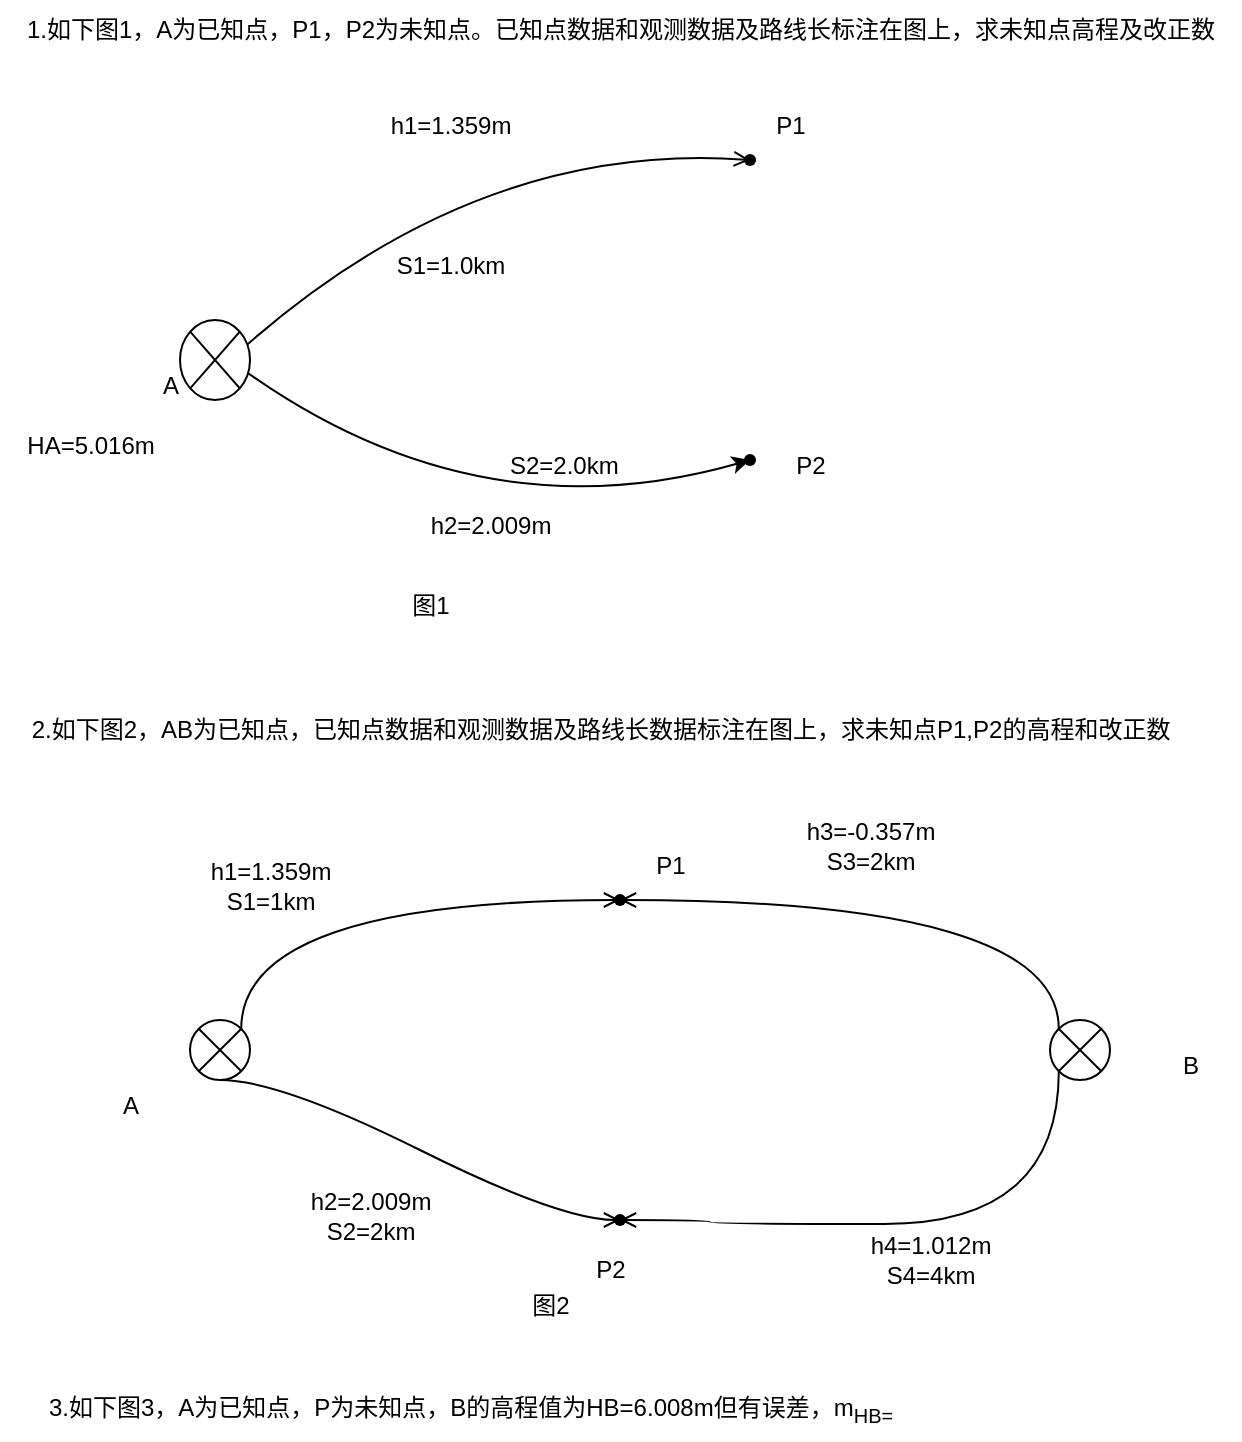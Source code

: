 <mxfile version="24.6.4" type="github">
  <diagram name="第 1 页" id="YN24YRbw4lxffczu_oOs">
    <mxGraphModel dx="1002" dy="569" grid="1" gridSize="10" guides="1" tooltips="1" connect="1" arrows="1" fold="1" page="1" pageScale="1" pageWidth="827" pageHeight="1169" math="0" shadow="0">
      <root>
        <mxCell id="0" />
        <mxCell id="1" parent="0" />
        <mxCell id="Y6ogjxc_GPQmdI7bhcoR-2" value="" style="shape=waypoint;sketch=0;fillStyle=solid;size=6;pointerEvents=1;points=[];fillColor=none;resizable=0;rotatable=0;perimeter=centerPerimeter;snapToPoint=1;" vertex="1" parent="1">
          <mxGeometry x="380" y="320" width="20" height="20" as="geometry" />
        </mxCell>
        <mxCell id="Y6ogjxc_GPQmdI7bhcoR-3" value="" style="shape=waypoint;sketch=0;fillStyle=solid;size=6;pointerEvents=1;points=[];fillColor=none;resizable=0;rotatable=0;perimeter=centerPerimeter;snapToPoint=1;" vertex="1" parent="1">
          <mxGeometry x="380" y="170" width="20" height="20" as="geometry" />
        </mxCell>
        <mxCell id="Y6ogjxc_GPQmdI7bhcoR-5" value="" style="curved=1;endArrow=open;html=1;rounded=0;exitX=0.38;exitY=-0.08;exitDx=0;exitDy=0;exitPerimeter=0;entryX=0.1;entryY=0.12;entryDx=0;entryDy=0;entryPerimeter=0;endFill=0;strokeColor=default;" edge="1" parent="1" target="Y6ogjxc_GPQmdI7bhcoR-3">
          <mxGeometry width="50" height="50" relative="1" as="geometry">
            <mxPoint x="130" y="280" as="sourcePoint" />
            <mxPoint x="440" y="270" as="targetPoint" />
            <Array as="points">
              <mxPoint x="250" y="170" />
            </Array>
          </mxGeometry>
        </mxCell>
        <mxCell id="Y6ogjxc_GPQmdI7bhcoR-8" value="" style="curved=1;endArrow=classic;html=1;rounded=0;entryX=0.74;entryY=0.62;entryDx=0;entryDy=0;entryPerimeter=0;" edge="1" parent="1" target="Y6ogjxc_GPQmdI7bhcoR-2">
          <mxGeometry width="50" height="50" relative="1" as="geometry">
            <mxPoint x="130" y="280" as="sourcePoint" />
            <mxPoint x="440" y="270" as="targetPoint" />
            <Array as="points">
              <mxPoint x="250" y="370" />
            </Array>
          </mxGeometry>
        </mxCell>
        <mxCell id="Y6ogjxc_GPQmdI7bhcoR-9" value="P1" style="text;html=1;align=center;verticalAlign=middle;resizable=0;points=[];autosize=1;strokeColor=none;fillColor=none;" vertex="1" parent="1">
          <mxGeometry x="390" y="148" width="40" height="30" as="geometry" />
        </mxCell>
        <mxCell id="Y6ogjxc_GPQmdI7bhcoR-10" value="P2" style="text;html=1;align=center;verticalAlign=middle;resizable=0;points=[];autosize=1;strokeColor=none;fillColor=none;" vertex="1" parent="1">
          <mxGeometry x="400" y="318" width="40" height="30" as="geometry" />
        </mxCell>
        <mxCell id="Y6ogjxc_GPQmdI7bhcoR-11" value="A" style="text;html=1;align=center;verticalAlign=middle;resizable=0;points=[];autosize=1;strokeColor=none;fillColor=none;" vertex="1" parent="1">
          <mxGeometry x="85" y="278" width="30" height="30" as="geometry" />
        </mxCell>
        <mxCell id="Y6ogjxc_GPQmdI7bhcoR-12" value="h1=1.359m" style="text;html=1;align=center;verticalAlign=middle;resizable=0;points=[];autosize=1;strokeColor=none;fillColor=none;" vertex="1" parent="1">
          <mxGeometry x="200" y="148" width="80" height="30" as="geometry" />
        </mxCell>
        <mxCell id="Y6ogjxc_GPQmdI7bhcoR-13" value="S1=1.0km" style="text;html=1;align=center;verticalAlign=middle;resizable=0;points=[];autosize=1;strokeColor=none;fillColor=none;" vertex="1" parent="1">
          <mxGeometry x="200" y="218" width="80" height="30" as="geometry" />
        </mxCell>
        <mxCell id="Y6ogjxc_GPQmdI7bhcoR-14" value="h2=2.009m" style="text;html=1;align=center;verticalAlign=middle;resizable=0;points=[];autosize=1;strokeColor=none;fillColor=none;" vertex="1" parent="1">
          <mxGeometry x="220" y="348" width="80" height="30" as="geometry" />
        </mxCell>
        <mxCell id="Y6ogjxc_GPQmdI7bhcoR-15" value="&lt;span style=&quot;white-space: pre;&quot;&gt;&#x9;&lt;/span&gt;&lt;span style=&quot;white-space: pre;&quot;&gt;&#x9;&lt;/span&gt;S2=2.0km" style="text;html=1;align=center;verticalAlign=middle;resizable=0;points=[];autosize=1;strokeColor=none;fillColor=none;" vertex="1" parent="1">
          <mxGeometry x="205" y="318" width="130" height="30" as="geometry" />
        </mxCell>
        <mxCell id="Y6ogjxc_GPQmdI7bhcoR-16" value="HA=5.016m" style="text;html=1;align=center;verticalAlign=middle;resizable=0;points=[];autosize=1;strokeColor=none;fillColor=none;" vertex="1" parent="1">
          <mxGeometry x="15" y="308" width="90" height="30" as="geometry" />
        </mxCell>
        <mxCell id="Y6ogjxc_GPQmdI7bhcoR-17" value="" style="shape=sumEllipse;perimeter=ellipsePerimeter;whiteSpace=wrap;html=1;backgroundOutline=1;" vertex="1" parent="1">
          <mxGeometry x="105" y="260" width="35" height="40" as="geometry" />
        </mxCell>
        <mxCell id="Y6ogjxc_GPQmdI7bhcoR-18" value="1.如下图1，A为已知点，P1，P2为未知点。已知点数据和观测数据及路线长标注在图上，求未知点高程及改正数" style="text;html=1;align=center;verticalAlign=middle;resizable=0;points=[];autosize=1;strokeColor=none;fillColor=none;" vertex="1" parent="1">
          <mxGeometry x="15" y="100" width="620" height="30" as="geometry" />
        </mxCell>
        <mxCell id="Y6ogjxc_GPQmdI7bhcoR-19" value="图1" style="text;html=1;align=center;verticalAlign=middle;resizable=0;points=[];autosize=1;strokeColor=none;fillColor=none;" vertex="1" parent="1">
          <mxGeometry x="210" y="388" width="40" height="30" as="geometry" />
        </mxCell>
        <mxCell id="Y6ogjxc_GPQmdI7bhcoR-20" value="2.如下图2，AB为已知点，已知点数据和观测数据及路线长数据标注在图上，求未知点P1,P2的高程和改正数" style="text;html=1;align=center;verticalAlign=middle;resizable=0;points=[];autosize=1;strokeColor=none;fillColor=none;" vertex="1" parent="1">
          <mxGeometry x="20" y="450" width="590" height="30" as="geometry" />
        </mxCell>
        <mxCell id="Y6ogjxc_GPQmdI7bhcoR-21" value="" style="shape=sumEllipse;perimeter=ellipsePerimeter;whiteSpace=wrap;html=1;backgroundOutline=1;" vertex="1" parent="1">
          <mxGeometry x="110" y="610" width="30" height="30" as="geometry" />
        </mxCell>
        <mxCell id="Y6ogjxc_GPQmdI7bhcoR-22" value="" style="shape=sumEllipse;perimeter=ellipsePerimeter;whiteSpace=wrap;html=1;backgroundOutline=1;" vertex="1" parent="1">
          <mxGeometry x="540" y="610" width="30" height="30" as="geometry" />
        </mxCell>
        <mxCell id="Y6ogjxc_GPQmdI7bhcoR-23" value="" style="shape=waypoint;sketch=0;fillStyle=solid;size=6;pointerEvents=1;points=[];fillColor=none;resizable=0;rotatable=0;perimeter=centerPerimeter;snapToPoint=1;" vertex="1" parent="1">
          <mxGeometry x="315" y="700" width="20" height="20" as="geometry" />
        </mxCell>
        <mxCell id="Y6ogjxc_GPQmdI7bhcoR-24" value="" style="shape=waypoint;sketch=0;fillStyle=solid;size=6;pointerEvents=1;points=[];fillColor=none;resizable=0;rotatable=0;perimeter=centerPerimeter;snapToPoint=1;" vertex="1" parent="1">
          <mxGeometry x="315" y="540" width="20" height="20" as="geometry" />
        </mxCell>
        <mxCell id="Y6ogjxc_GPQmdI7bhcoR-25" value="A" style="text;html=1;align=center;verticalAlign=middle;resizable=0;points=[];autosize=1;strokeColor=none;fillColor=none;" vertex="1" parent="1">
          <mxGeometry x="65" y="638" width="30" height="30" as="geometry" />
        </mxCell>
        <mxCell id="Y6ogjxc_GPQmdI7bhcoR-26" value="B" style="text;html=1;align=center;verticalAlign=middle;resizable=0;points=[];autosize=1;strokeColor=none;fillColor=none;" vertex="1" parent="1">
          <mxGeometry x="595" y="618" width="30" height="30" as="geometry" />
        </mxCell>
        <mxCell id="Y6ogjxc_GPQmdI7bhcoR-28" value="P1" style="text;html=1;align=center;verticalAlign=middle;resizable=0;points=[];autosize=1;strokeColor=none;fillColor=none;" vertex="1" parent="1">
          <mxGeometry x="330" y="518" width="40" height="30" as="geometry" />
        </mxCell>
        <mxCell id="Y6ogjxc_GPQmdI7bhcoR-29" value="P2" style="text;html=1;align=center;verticalAlign=middle;resizable=0;points=[];autosize=1;strokeColor=none;fillColor=none;" vertex="1" parent="1">
          <mxGeometry x="300" y="720" width="40" height="30" as="geometry" />
        </mxCell>
        <mxCell id="Y6ogjxc_GPQmdI7bhcoR-30" style="edgeStyle=orthogonalEdgeStyle;rounded=0;orthogonalLoop=1;jettySize=auto;html=1;exitX=1;exitY=0;exitDx=0;exitDy=0;entryX=0.19;entryY=0.58;entryDx=0;entryDy=0;entryPerimeter=0;curved=1;endArrow=open;endFill=0;" edge="1" parent="1" source="Y6ogjxc_GPQmdI7bhcoR-21" target="Y6ogjxc_GPQmdI7bhcoR-24">
          <mxGeometry relative="1" as="geometry">
            <Array as="points">
              <mxPoint x="136" y="550" />
            </Array>
          </mxGeometry>
        </mxCell>
        <mxCell id="Y6ogjxc_GPQmdI7bhcoR-31" style="edgeStyle=orthogonalEdgeStyle;rounded=0;orthogonalLoop=1;jettySize=auto;html=1;exitX=0;exitY=0;exitDx=0;exitDy=0;entryX=0.95;entryY=1.14;entryDx=0;entryDy=0;entryPerimeter=0;curved=1;startArrow=none;startFill=0;endArrow=open;endFill=0;" edge="1" parent="1" source="Y6ogjxc_GPQmdI7bhcoR-22" target="Y6ogjxc_GPQmdI7bhcoR-24">
          <mxGeometry relative="1" as="geometry">
            <Array as="points">
              <mxPoint x="544" y="550" />
            </Array>
          </mxGeometry>
        </mxCell>
        <mxCell id="Y6ogjxc_GPQmdI7bhcoR-32" style="edgeStyle=entityRelationEdgeStyle;rounded=0;orthogonalLoop=1;jettySize=auto;html=1;exitX=0.5;exitY=1;exitDx=0;exitDy=0;entryX=0.11;entryY=0.54;entryDx=0;entryDy=0;entryPerimeter=0;curved=1;endArrow=open;endFill=0;" edge="1" parent="1" source="Y6ogjxc_GPQmdI7bhcoR-21" target="Y6ogjxc_GPQmdI7bhcoR-23">
          <mxGeometry relative="1" as="geometry">
            <Array as="points">
              <mxPoint x="220" y="710" />
              <mxPoint x="210" y="730" />
            </Array>
          </mxGeometry>
        </mxCell>
        <mxCell id="Y6ogjxc_GPQmdI7bhcoR-35" style="edgeStyle=orthogonalEdgeStyle;rounded=0;orthogonalLoop=1;jettySize=auto;html=1;exitX=0;exitY=1;exitDx=0;exitDy=0;curved=1;endArrow=open;endFill=0;entryX=0.95;entryY=0.46;entryDx=0;entryDy=0;entryPerimeter=0;" edge="1" parent="1" source="Y6ogjxc_GPQmdI7bhcoR-22" target="Y6ogjxc_GPQmdI7bhcoR-23">
          <mxGeometry relative="1" as="geometry">
            <mxPoint x="320" y="730" as="targetPoint" />
            <Array as="points">
              <mxPoint x="544" y="712" />
              <mxPoint x="370" y="712" />
              <mxPoint x="370" y="710" />
            </Array>
          </mxGeometry>
        </mxCell>
        <mxCell id="Y6ogjxc_GPQmdI7bhcoR-36" value="h1=1.359m&lt;div&gt;S1=1km&lt;/div&gt;" style="text;html=1;align=center;verticalAlign=middle;resizable=0;points=[];autosize=1;strokeColor=none;fillColor=none;" vertex="1" parent="1">
          <mxGeometry x="110" y="523" width="80" height="40" as="geometry" />
        </mxCell>
        <mxCell id="Y6ogjxc_GPQmdI7bhcoR-37" value="h3=-0.357m&lt;div&gt;S3=2km&lt;/div&gt;" style="text;html=1;align=center;verticalAlign=middle;resizable=0;points=[];autosize=1;strokeColor=none;fillColor=none;" vertex="1" parent="1">
          <mxGeometry x="405" y="503" width="90" height="40" as="geometry" />
        </mxCell>
        <mxCell id="Y6ogjxc_GPQmdI7bhcoR-38" value="h4=1.012m&lt;div&gt;S4=4km&lt;/div&gt;" style="text;html=1;align=center;verticalAlign=middle;resizable=0;points=[];autosize=1;strokeColor=none;fillColor=none;" vertex="1" parent="1">
          <mxGeometry x="440" y="710" width="80" height="40" as="geometry" />
        </mxCell>
        <mxCell id="Y6ogjxc_GPQmdI7bhcoR-39" value="h2=2.009m&lt;div&gt;S2=2km&lt;/div&gt;" style="text;html=1;align=center;verticalAlign=middle;resizable=0;points=[];autosize=1;strokeColor=none;fillColor=none;" vertex="1" parent="1">
          <mxGeometry x="160" y="688" width="80" height="40" as="geometry" />
        </mxCell>
        <mxCell id="Y6ogjxc_GPQmdI7bhcoR-40" value="3.如下图3，A为已知点，P为未知点，B的高程值为HB=6.008m但有误差，m&lt;sub&gt;HB=&lt;/sub&gt;" style="text;html=1;align=center;verticalAlign=middle;resizable=0;points=[];autosize=1;strokeColor=none;fillColor=none;" vertex="1" parent="1">
          <mxGeometry x="25" y="790" width="450" height="30" as="geometry" />
        </mxCell>
        <mxCell id="Y6ogjxc_GPQmdI7bhcoR-41" value="图2" style="text;html=1;align=center;verticalAlign=middle;resizable=0;points=[];autosize=1;strokeColor=none;fillColor=none;" vertex="1" parent="1">
          <mxGeometry x="270" y="738" width="40" height="30" as="geometry" />
        </mxCell>
      </root>
    </mxGraphModel>
  </diagram>
</mxfile>
